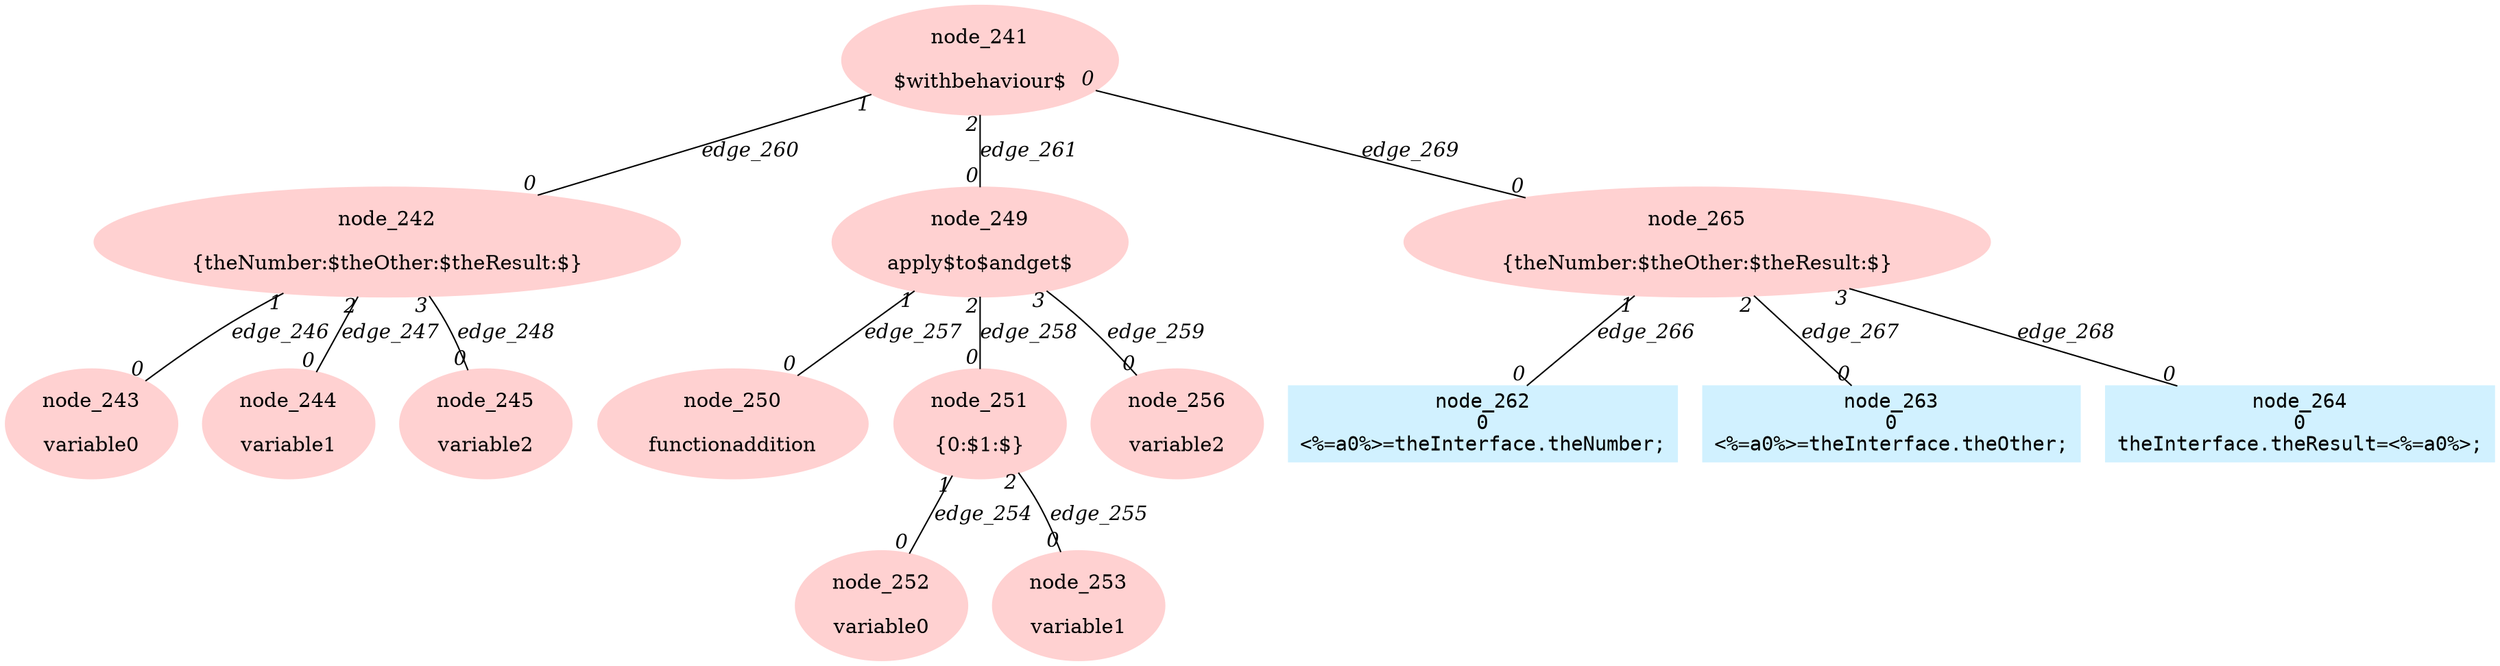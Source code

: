 digraph g{node_241 [shape=ellipse, style=filled, color="#ffd1d1", label="node_241

$withbehaviour$" ]
node_242 [shape=ellipse, style=filled, color="#ffd1d1", label="node_242

{theNumber:$theOther:$theResult:$}" ]
node_243 [shape=ellipse, style=filled, color="#ffd1d1", label="node_243

variable0" ]
node_244 [shape=ellipse, style=filled, color="#ffd1d1", label="node_244

variable1" ]
node_245 [shape=ellipse, style=filled, color="#ffd1d1", label="node_245

variable2" ]
node_249 [shape=ellipse, style=filled, color="#ffd1d1", label="node_249

apply$to$andget$" ]
node_250 [shape=ellipse, style=filled, color="#ffd1d1", label="node_250

functionaddition" ]
node_251 [shape=ellipse, style=filled, color="#ffd1d1", label="node_251

{0:$1:$}" ]
node_252 [shape=ellipse, style=filled, color="#ffd1d1", label="node_252

variable0" ]
node_253 [shape=ellipse, style=filled, color="#ffd1d1", label="node_253

variable1" ]
node_256 [shape=ellipse, style=filled, color="#ffd1d1", label="node_256

variable2" ]
node_265 [shape=ellipse, style=filled, color="#ffd1d1", label="node_265

{theNumber:$theOther:$theResult:$}" ]
node_262 [shape=box, style=filled, color="#d1f1ff", fontname="Courier", label="node_262
0
<%=a0%>=theInterface.theNumber;
" ]
node_263 [shape=box, style=filled, color="#d1f1ff", fontname="Courier", label="node_263
0
<%=a0%>=theInterface.theOther;
" ]
node_264 [shape=box, style=filled, color="#d1f1ff", fontname="Courier", label="node_264
0
theInterface.theResult=<%=a0%>;
" ]
node_242 -> node_243 [dir=none, arrowHead=none, fontname="Times-Italic", label="edge_246",  headlabel="0", taillabel="1" ]
node_242 -> node_244 [dir=none, arrowHead=none, fontname="Times-Italic", label="edge_247",  headlabel="0", taillabel="2" ]
node_242 -> node_245 [dir=none, arrowHead=none, fontname="Times-Italic", label="edge_248",  headlabel="0", taillabel="3" ]
node_251 -> node_252 [dir=none, arrowHead=none, fontname="Times-Italic", label="edge_254",  headlabel="0", taillabel="1" ]
node_251 -> node_253 [dir=none, arrowHead=none, fontname="Times-Italic", label="edge_255",  headlabel="0", taillabel="2" ]
node_249 -> node_250 [dir=none, arrowHead=none, fontname="Times-Italic", label="edge_257",  headlabel="0", taillabel="1" ]
node_249 -> node_251 [dir=none, arrowHead=none, fontname="Times-Italic", label="edge_258",  headlabel="0", taillabel="2" ]
node_249 -> node_256 [dir=none, arrowHead=none, fontname="Times-Italic", label="edge_259",  headlabel="0", taillabel="3" ]
node_241 -> node_242 [dir=none, arrowHead=none, fontname="Times-Italic", label="edge_260",  headlabel="0", taillabel="1" ]
node_241 -> node_249 [dir=none, arrowHead=none, fontname="Times-Italic", label="edge_261",  headlabel="0", taillabel="2" ]
node_265 -> node_262 [dir=none, arrowHead=none, fontname="Times-Italic", label="edge_266",  headlabel="0", taillabel="1" ]
node_265 -> node_263 [dir=none, arrowHead=none, fontname="Times-Italic", label="edge_267",  headlabel="0", taillabel="2" ]
node_265 -> node_264 [dir=none, arrowHead=none, fontname="Times-Italic", label="edge_268",  headlabel="0", taillabel="3" ]
node_241 -> node_265 [dir=none, arrowHead=none, fontname="Times-Italic", label="edge_269",  headlabel="0", taillabel="0" ]
}